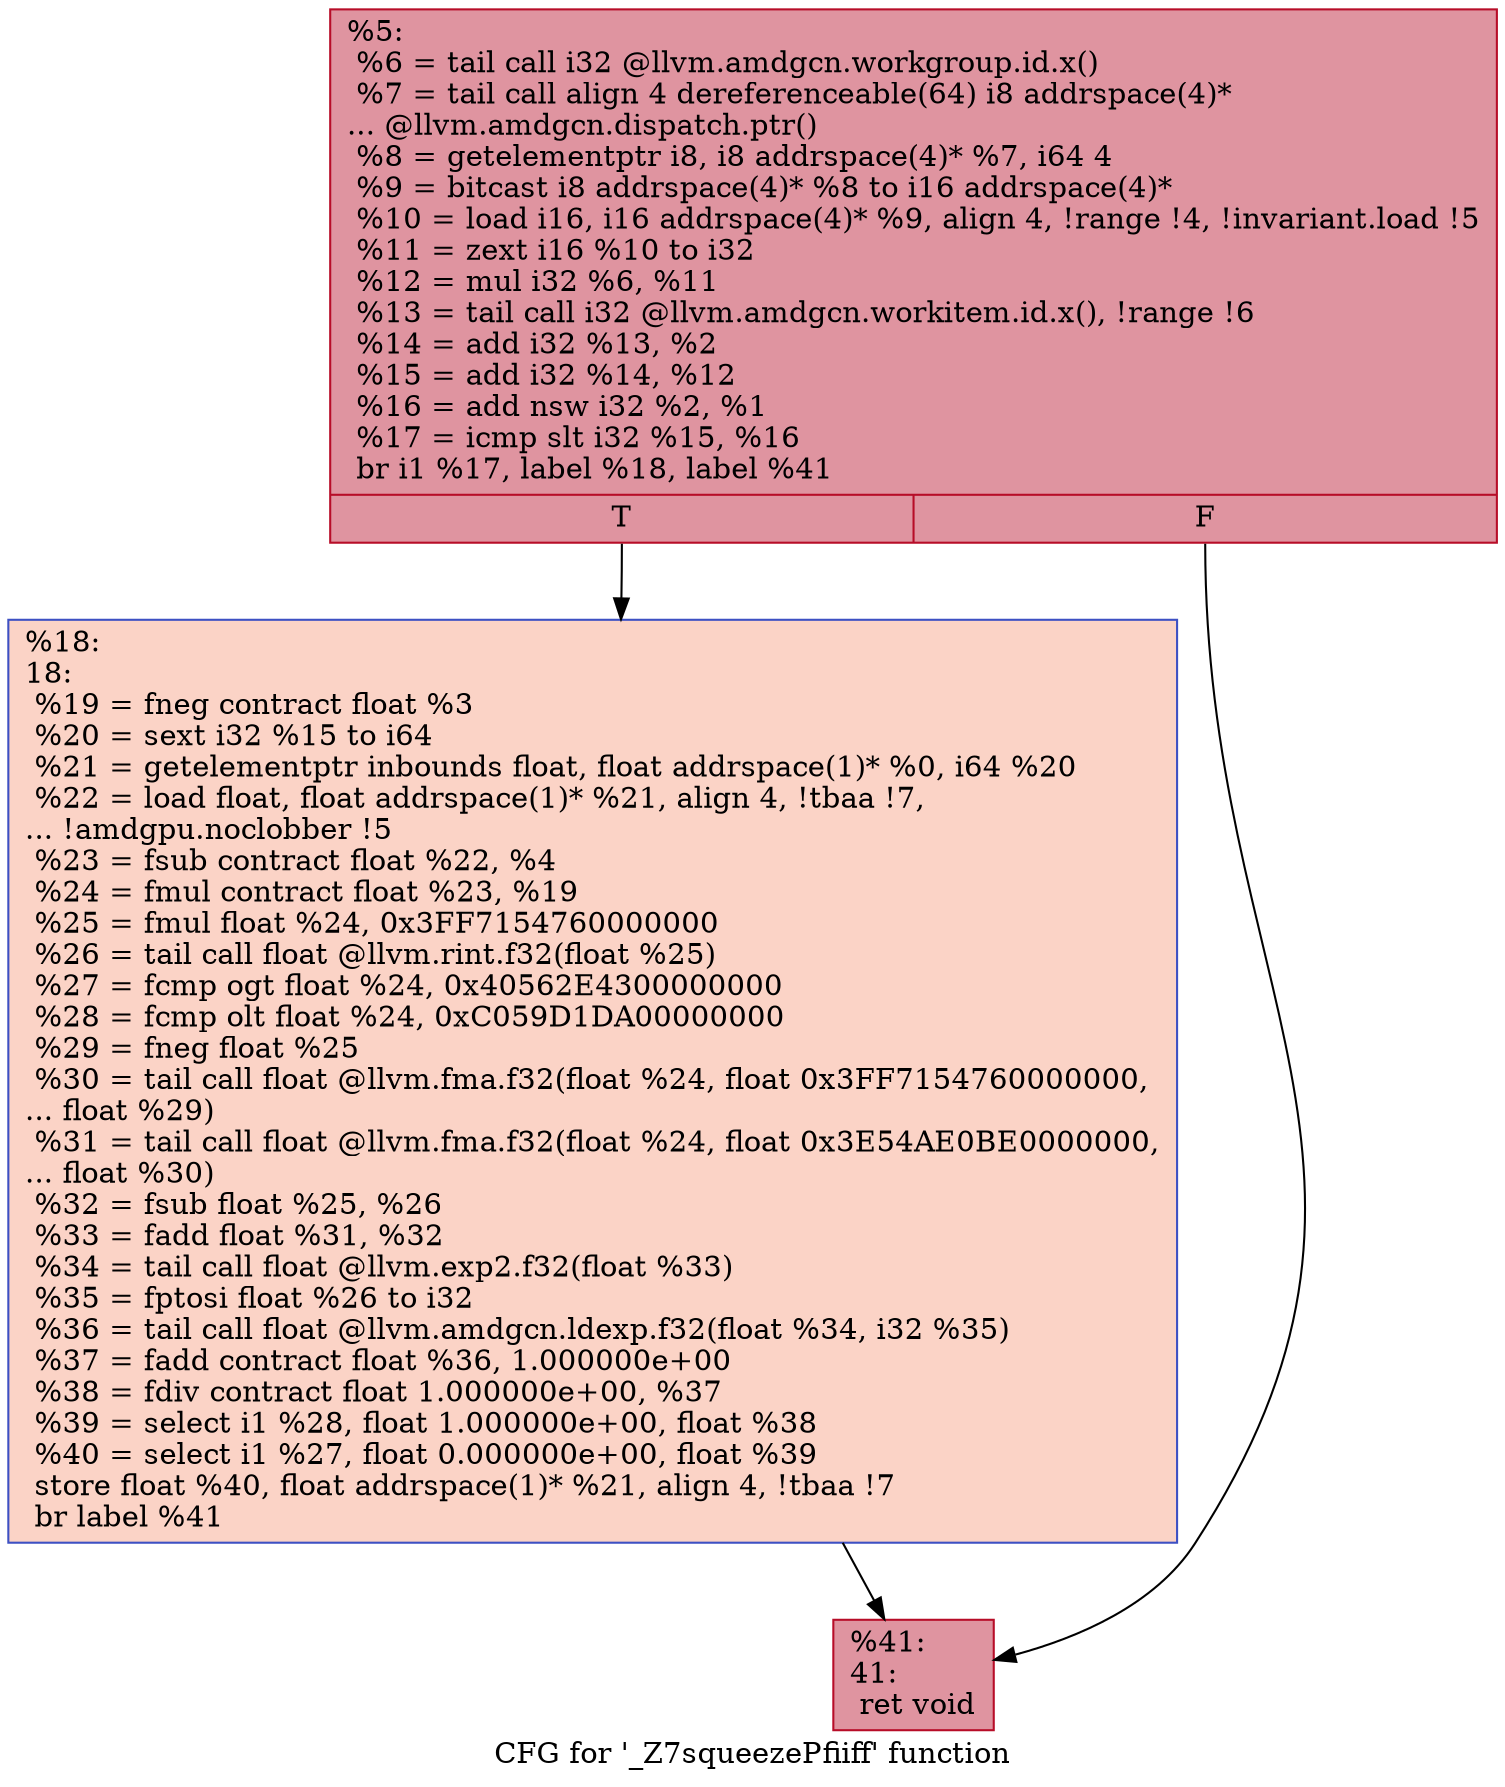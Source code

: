 digraph "CFG for '_Z7squeezePfiiff' function" {
	label="CFG for '_Z7squeezePfiiff' function";

	Node0x46c7620 [shape=record,color="#b70d28ff", style=filled, fillcolor="#b70d2870",label="{%5:\l  %6 = tail call i32 @llvm.amdgcn.workgroup.id.x()\l  %7 = tail call align 4 dereferenceable(64) i8 addrspace(4)*\l... @llvm.amdgcn.dispatch.ptr()\l  %8 = getelementptr i8, i8 addrspace(4)* %7, i64 4\l  %9 = bitcast i8 addrspace(4)* %8 to i16 addrspace(4)*\l  %10 = load i16, i16 addrspace(4)* %9, align 4, !range !4, !invariant.load !5\l  %11 = zext i16 %10 to i32\l  %12 = mul i32 %6, %11\l  %13 = tail call i32 @llvm.amdgcn.workitem.id.x(), !range !6\l  %14 = add i32 %13, %2\l  %15 = add i32 %14, %12\l  %16 = add nsw i32 %2, %1\l  %17 = icmp slt i32 %15, %16\l  br i1 %17, label %18, label %41\l|{<s0>T|<s1>F}}"];
	Node0x46c7620:s0 -> Node0x46c9650;
	Node0x46c7620:s1 -> Node0x46c96e0;
	Node0x46c9650 [shape=record,color="#3d50c3ff", style=filled, fillcolor="#f59c7d70",label="{%18:\l18:                                               \l  %19 = fneg contract float %3\l  %20 = sext i32 %15 to i64\l  %21 = getelementptr inbounds float, float addrspace(1)* %0, i64 %20\l  %22 = load float, float addrspace(1)* %21, align 4, !tbaa !7,\l... !amdgpu.noclobber !5\l  %23 = fsub contract float %22, %4\l  %24 = fmul contract float %23, %19\l  %25 = fmul float %24, 0x3FF7154760000000\l  %26 = tail call float @llvm.rint.f32(float %25)\l  %27 = fcmp ogt float %24, 0x40562E4300000000\l  %28 = fcmp olt float %24, 0xC059D1DA00000000\l  %29 = fneg float %25\l  %30 = tail call float @llvm.fma.f32(float %24, float 0x3FF7154760000000,\l... float %29)\l  %31 = tail call float @llvm.fma.f32(float %24, float 0x3E54AE0BE0000000,\l... float %30)\l  %32 = fsub float %25, %26\l  %33 = fadd float %31, %32\l  %34 = tail call float @llvm.exp2.f32(float %33)\l  %35 = fptosi float %26 to i32\l  %36 = tail call float @llvm.amdgcn.ldexp.f32(float %34, i32 %35)\l  %37 = fadd contract float %36, 1.000000e+00\l  %38 = fdiv contract float 1.000000e+00, %37\l  %39 = select i1 %28, float 1.000000e+00, float %38\l  %40 = select i1 %27, float 0.000000e+00, float %39\l  store float %40, float addrspace(1)* %21, align 4, !tbaa !7\l  br label %41\l}"];
	Node0x46c9650 -> Node0x46c96e0;
	Node0x46c96e0 [shape=record,color="#b70d28ff", style=filled, fillcolor="#b70d2870",label="{%41:\l41:                                               \l  ret void\l}"];
}
